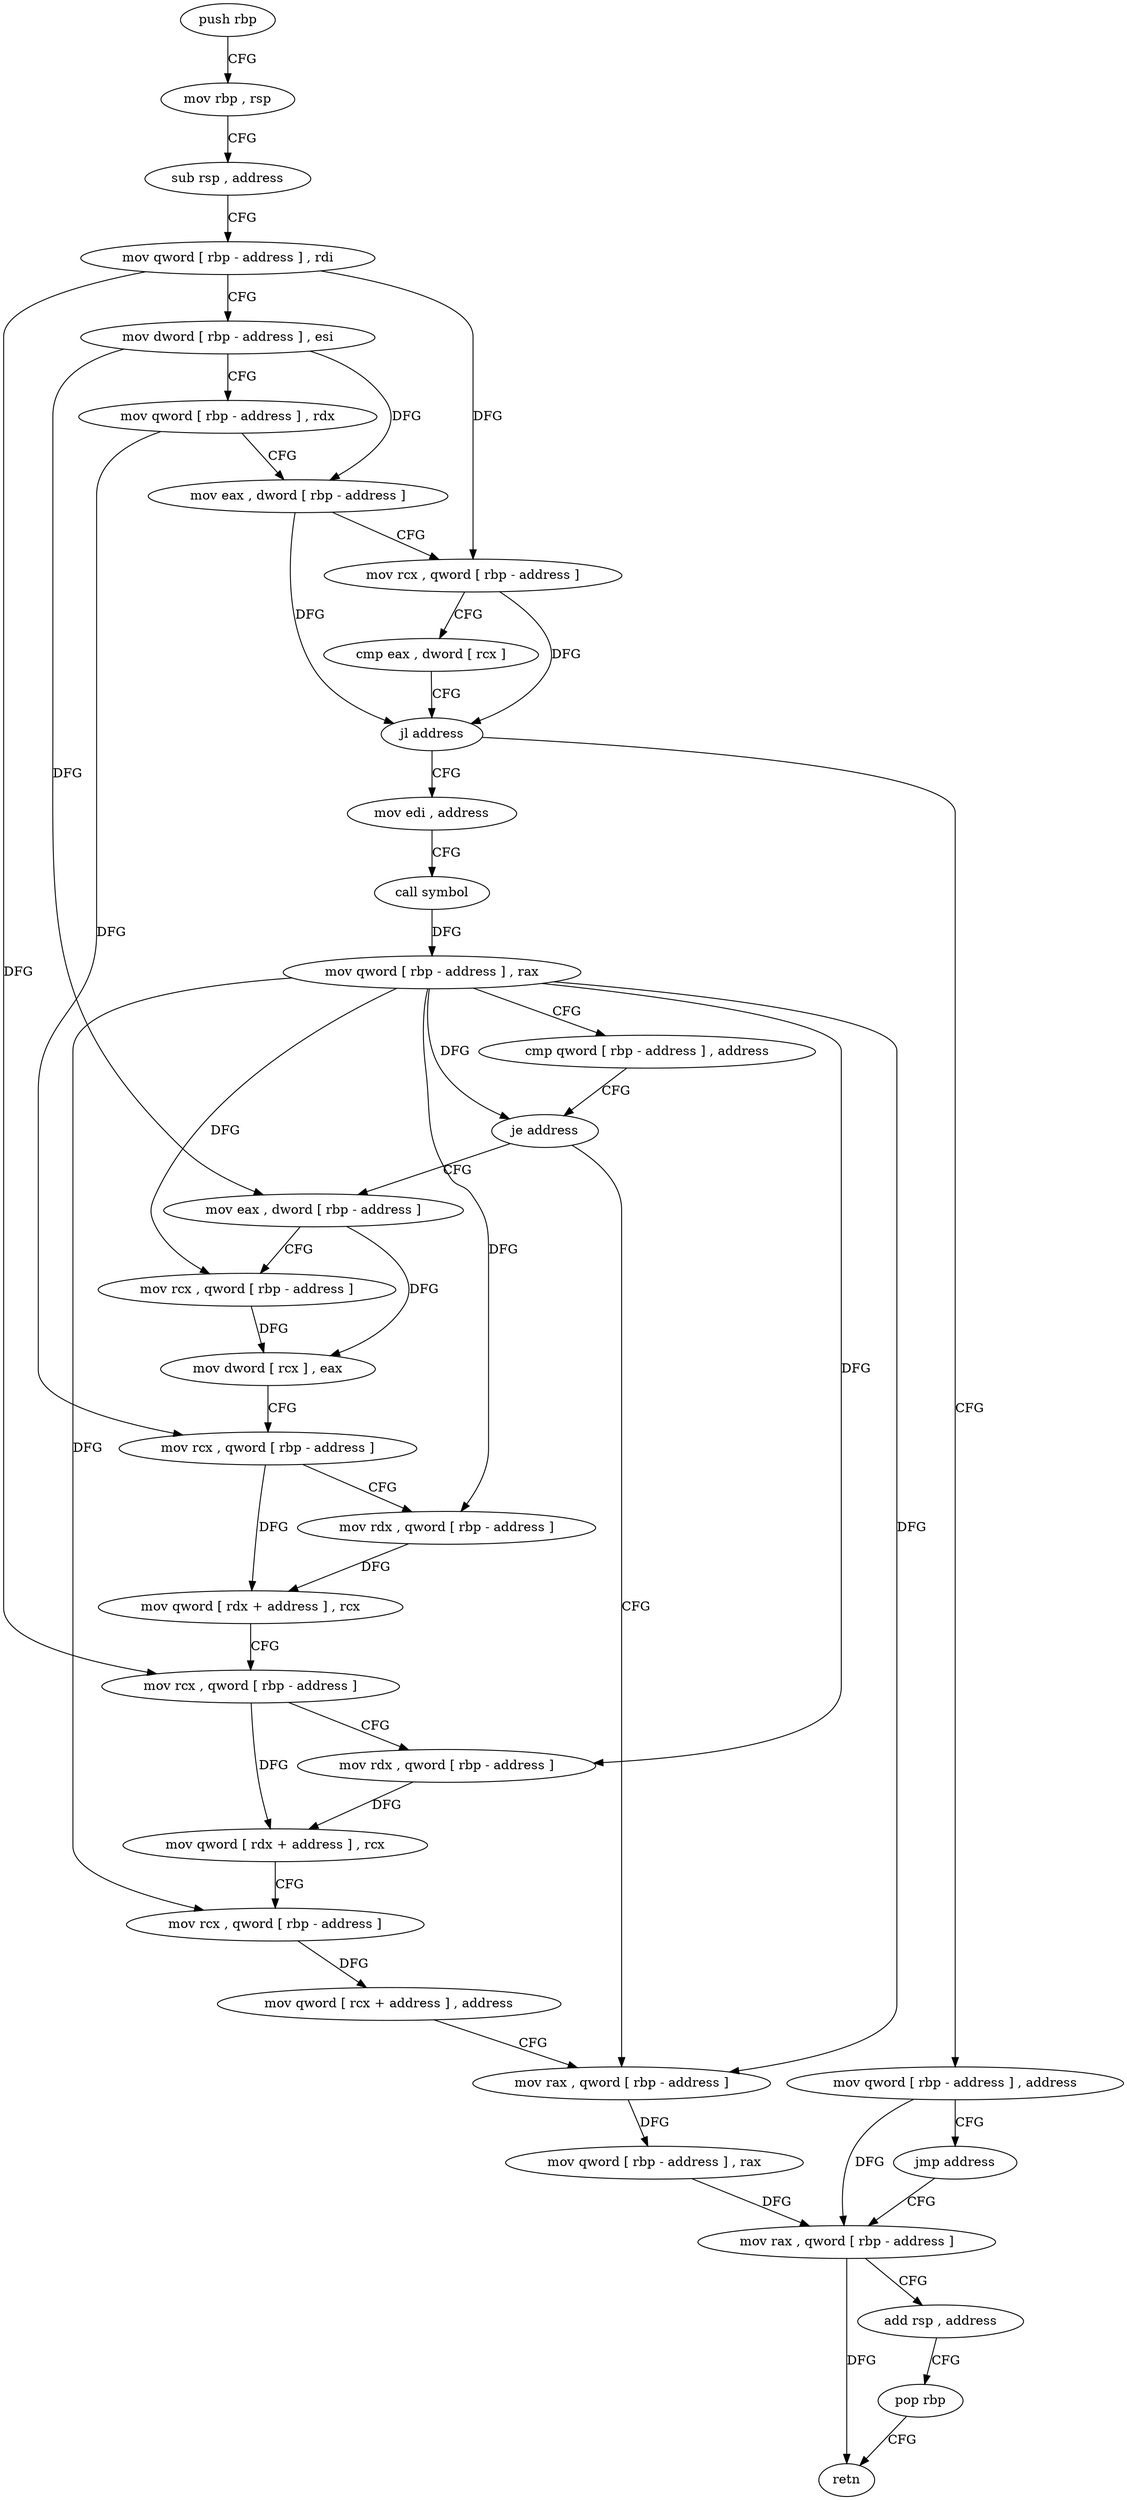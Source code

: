 digraph "func" {
"76768" [label = "push rbp" ]
"76769" [label = "mov rbp , rsp" ]
"76772" [label = "sub rsp , address" ]
"76776" [label = "mov qword [ rbp - address ] , rdi" ]
"76780" [label = "mov dword [ rbp - address ] , esi" ]
"76783" [label = "mov qword [ rbp - address ] , rdx" ]
"76787" [label = "mov eax , dword [ rbp - address ]" ]
"76790" [label = "mov rcx , qword [ rbp - address ]" ]
"76794" [label = "cmp eax , dword [ rcx ]" ]
"76796" [label = "jl address" ]
"76815" [label = "mov edi , address" ]
"76802" [label = "mov qword [ rbp - address ] , address" ]
"76820" [label = "call symbol" ]
"76825" [label = "mov qword [ rbp - address ] , rax" ]
"76829" [label = "cmp qword [ rbp - address ] , address" ]
"76834" [label = "je address" ]
"76885" [label = "mov rax , qword [ rbp - address ]" ]
"76840" [label = "mov eax , dword [ rbp - address ]" ]
"76810" [label = "jmp address" ]
"76893" [label = "mov rax , qword [ rbp - address ]" ]
"76889" [label = "mov qword [ rbp - address ] , rax" ]
"76843" [label = "mov rcx , qword [ rbp - address ]" ]
"76847" [label = "mov dword [ rcx ] , eax" ]
"76849" [label = "mov rcx , qword [ rbp - address ]" ]
"76853" [label = "mov rdx , qword [ rbp - address ]" ]
"76857" [label = "mov qword [ rdx + address ] , rcx" ]
"76861" [label = "mov rcx , qword [ rbp - address ]" ]
"76865" [label = "mov rdx , qword [ rbp - address ]" ]
"76869" [label = "mov qword [ rdx + address ] , rcx" ]
"76873" [label = "mov rcx , qword [ rbp - address ]" ]
"76877" [label = "mov qword [ rcx + address ] , address" ]
"76897" [label = "add rsp , address" ]
"76901" [label = "pop rbp" ]
"76902" [label = "retn" ]
"76768" -> "76769" [ label = "CFG" ]
"76769" -> "76772" [ label = "CFG" ]
"76772" -> "76776" [ label = "CFG" ]
"76776" -> "76780" [ label = "CFG" ]
"76776" -> "76790" [ label = "DFG" ]
"76776" -> "76861" [ label = "DFG" ]
"76780" -> "76783" [ label = "CFG" ]
"76780" -> "76787" [ label = "DFG" ]
"76780" -> "76840" [ label = "DFG" ]
"76783" -> "76787" [ label = "CFG" ]
"76783" -> "76849" [ label = "DFG" ]
"76787" -> "76790" [ label = "CFG" ]
"76787" -> "76796" [ label = "DFG" ]
"76790" -> "76794" [ label = "CFG" ]
"76790" -> "76796" [ label = "DFG" ]
"76794" -> "76796" [ label = "CFG" ]
"76796" -> "76815" [ label = "CFG" ]
"76796" -> "76802" [ label = "CFG" ]
"76815" -> "76820" [ label = "CFG" ]
"76802" -> "76810" [ label = "CFG" ]
"76802" -> "76893" [ label = "DFG" ]
"76820" -> "76825" [ label = "DFG" ]
"76825" -> "76829" [ label = "CFG" ]
"76825" -> "76834" [ label = "DFG" ]
"76825" -> "76885" [ label = "DFG" ]
"76825" -> "76843" [ label = "DFG" ]
"76825" -> "76853" [ label = "DFG" ]
"76825" -> "76865" [ label = "DFG" ]
"76825" -> "76873" [ label = "DFG" ]
"76829" -> "76834" [ label = "CFG" ]
"76834" -> "76885" [ label = "CFG" ]
"76834" -> "76840" [ label = "CFG" ]
"76885" -> "76889" [ label = "DFG" ]
"76840" -> "76843" [ label = "CFG" ]
"76840" -> "76847" [ label = "DFG" ]
"76810" -> "76893" [ label = "CFG" ]
"76893" -> "76897" [ label = "CFG" ]
"76893" -> "76902" [ label = "DFG" ]
"76889" -> "76893" [ label = "DFG" ]
"76843" -> "76847" [ label = "DFG" ]
"76847" -> "76849" [ label = "CFG" ]
"76849" -> "76853" [ label = "CFG" ]
"76849" -> "76857" [ label = "DFG" ]
"76853" -> "76857" [ label = "DFG" ]
"76857" -> "76861" [ label = "CFG" ]
"76861" -> "76865" [ label = "CFG" ]
"76861" -> "76869" [ label = "DFG" ]
"76865" -> "76869" [ label = "DFG" ]
"76869" -> "76873" [ label = "CFG" ]
"76873" -> "76877" [ label = "DFG" ]
"76877" -> "76885" [ label = "CFG" ]
"76897" -> "76901" [ label = "CFG" ]
"76901" -> "76902" [ label = "CFG" ]
}

